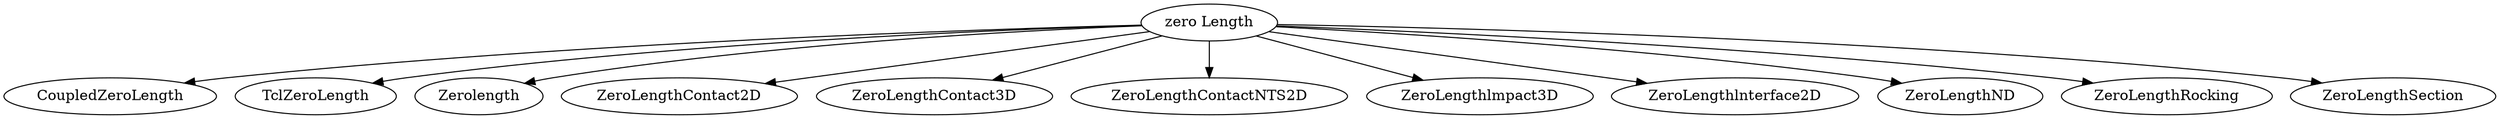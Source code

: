 digraph gra1{
//子图十一
"zero Length"->{"CoupledZeroLength";"TclZeroLength";"Zerolength";"ZeroLengthContact2D";"ZeroLengthContact3D";
"ZeroLengthContactNTS2D";"ZeroLengthlmpact3D";"ZeroLengthlnterface2D";"ZeroLengthND";"ZeroLengthRocking";"ZeroLengthSection"
}
}